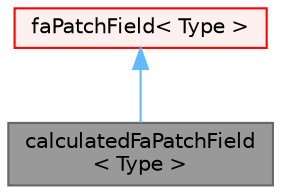digraph "calculatedFaPatchField&lt; Type &gt;"
{
 // LATEX_PDF_SIZE
  bgcolor="transparent";
  edge [fontname=Helvetica,fontsize=10,labelfontname=Helvetica,labelfontsize=10];
  node [fontname=Helvetica,fontsize=10,shape=box,height=0.2,width=0.4];
  Node1 [id="Node000001",label="calculatedFaPatchField\l\< Type \>",height=0.2,width=0.4,color="gray40", fillcolor="grey60", style="filled", fontcolor="black",tooltip="Author Zeljko Tukovic, FMENA Hrvoje Jasak, Wikki Ltd."];
  Node2 -> Node1 [id="edge1_Node000001_Node000002",dir="back",color="steelblue1",style="solid",tooltip=" "];
  Node2 [id="Node000002",label="faPatchField\< Type \>",height=0.2,width=0.4,color="red", fillcolor="#FFF0F0", style="filled",URL="$classFoam_1_1faPatchField.html",tooltip="faPatchField<Type> abstract base class. This class gives a fat-interface to all derived classes cover..."];
}
